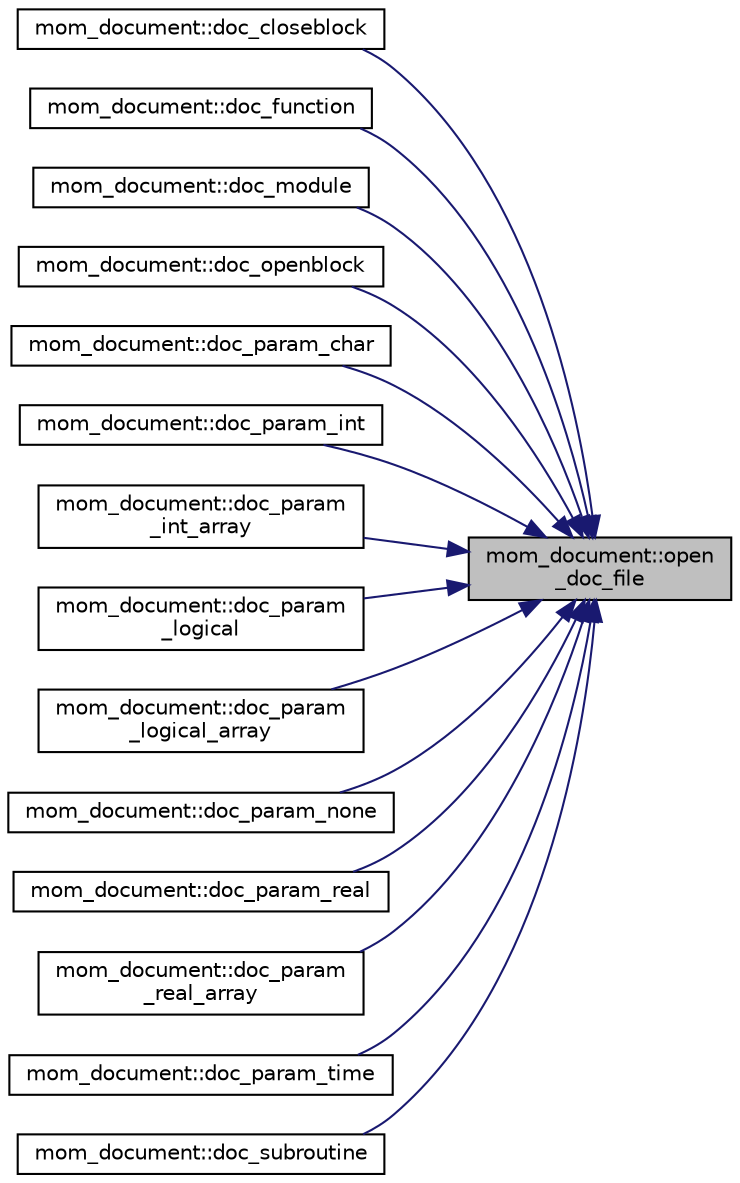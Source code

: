 digraph "mom_document::open_doc_file"
{
 // INTERACTIVE_SVG=YES
 // LATEX_PDF_SIZE
  edge [fontname="Helvetica",fontsize="10",labelfontname="Helvetica",labelfontsize="10"];
  node [fontname="Helvetica",fontsize="10",shape=record];
  rankdir="RL";
  Node1 [label="mom_document::open\l_doc_file",height=0.2,width=0.4,color="black", fillcolor="grey75", style="filled", fontcolor="black",tooltip="This subroutine allocates and populates a structure that controls where the documentation occurs and ..."];
  Node1 -> Node2 [dir="back",color="midnightblue",fontsize="10",style="solid",fontname="Helvetica"];
  Node2 [label="mom_document::doc_closeblock",height=0.2,width=0.4,color="black", fillcolor="white", style="filled",URL="$namespacemom__document.html#a058916aee316efa7a6484b3bb1d3f3df",tooltip="This subroutine handles documentation for closing a parameter block."];
  Node1 -> Node3 [dir="back",color="midnightblue",fontsize="10",style="solid",fontname="Helvetica"];
  Node3 [label="mom_document::doc_function",height=0.2,width=0.4,color="black", fillcolor="white", style="filled",URL="$namespacemom__document.html#a69dd076650308c992b1e19967804902a",tooltip="This subroutine handles the function documentation."];
  Node1 -> Node4 [dir="back",color="midnightblue",fontsize="10",style="solid",fontname="Helvetica"];
  Node4 [label="mom_document::doc_module",height=0.2,width=0.4,color="black", fillcolor="white", style="filled",URL="$namespacemom__document.html#a29ab772c411aedcc137942020c1ee042",tooltip="This subroutine handles the module documentation."];
  Node1 -> Node5 [dir="back",color="midnightblue",fontsize="10",style="solid",fontname="Helvetica"];
  Node5 [label="mom_document::doc_openblock",height=0.2,width=0.4,color="black", fillcolor="white", style="filled",URL="$namespacemom__document.html#ada55c6a65638e04d2b550f419aafa929",tooltip="This subroutine handles documentation for opening a parameter block."];
  Node1 -> Node6 [dir="back",color="midnightblue",fontsize="10",style="solid",fontname="Helvetica"];
  Node6 [label="mom_document::doc_param_char",height=0.2,width=0.4,color="black", fillcolor="white", style="filled",URL="$namespacemom__document.html#a229adca02cf2d0a89aa8f6d04eb9f4a9",tooltip="This subroutine handles parameter documentation for character strings."];
  Node1 -> Node7 [dir="back",color="midnightblue",fontsize="10",style="solid",fontname="Helvetica"];
  Node7 [label="mom_document::doc_param_int",height=0.2,width=0.4,color="black", fillcolor="white", style="filled",URL="$namespacemom__document.html#a73f11af8cd30ba919e5ed656939d602b",tooltip="This subroutine handles parameter documentation for integers."];
  Node1 -> Node8 [dir="back",color="midnightblue",fontsize="10",style="solid",fontname="Helvetica"];
  Node8 [label="mom_document::doc_param\l_int_array",height=0.2,width=0.4,color="black", fillcolor="white", style="filled",URL="$namespacemom__document.html#a4a7bc631327cb9b529c2bb0e1595a914",tooltip="This subroutine handles parameter documentation for arrays of integers."];
  Node1 -> Node9 [dir="back",color="midnightblue",fontsize="10",style="solid",fontname="Helvetica"];
  Node9 [label="mom_document::doc_param\l_logical",height=0.2,width=0.4,color="black", fillcolor="white", style="filled",URL="$namespacemom__document.html#ac2c836b7249384e076d12f62d5e5c1c4",tooltip="This subroutine handles parameter documentation for logicals."];
  Node1 -> Node10 [dir="back",color="midnightblue",fontsize="10",style="solid",fontname="Helvetica"];
  Node10 [label="mom_document::doc_param\l_logical_array",height=0.2,width=0.4,color="black", fillcolor="white", style="filled",URL="$namespacemom__document.html#a32807c0c2fe23659ceae07dd92816151",tooltip="This subroutine handles parameter documentation for arrays of logicals."];
  Node1 -> Node11 [dir="back",color="midnightblue",fontsize="10",style="solid",fontname="Helvetica"];
  Node11 [label="mom_document::doc_param_none",height=0.2,width=0.4,color="black", fillcolor="white", style="filled",URL="$namespacemom__document.html#ab6438889d6e98b10d8c42d5ff6b00ef8",tooltip="This subroutine handles parameter documentation with no value."];
  Node1 -> Node12 [dir="back",color="midnightblue",fontsize="10",style="solid",fontname="Helvetica"];
  Node12 [label="mom_document::doc_param_real",height=0.2,width=0.4,color="black", fillcolor="white", style="filled",URL="$namespacemom__document.html#a350768d3604d8071328248457cff3b7c",tooltip="This subroutine handles parameter documentation for reals."];
  Node1 -> Node13 [dir="back",color="midnightblue",fontsize="10",style="solid",fontname="Helvetica"];
  Node13 [label="mom_document::doc_param\l_real_array",height=0.2,width=0.4,color="black", fillcolor="white", style="filled",URL="$namespacemom__document.html#ae4b7c9070b5a4be36cb73f173fa82acd",tooltip="This subroutine handles parameter documentation for arrays of reals."];
  Node1 -> Node14 [dir="back",color="midnightblue",fontsize="10",style="solid",fontname="Helvetica"];
  Node14 [label="mom_document::doc_param_time",height=0.2,width=0.4,color="black", fillcolor="white", style="filled",URL="$namespacemom__document.html#ad177f77e0339348bdce9602dac1fc6db",tooltip="This subroutine handles parameter documentation for time-type variables."];
  Node1 -> Node15 [dir="back",color="midnightblue",fontsize="10",style="solid",fontname="Helvetica"];
  Node15 [label="mom_document::doc_subroutine",height=0.2,width=0.4,color="black", fillcolor="white", style="filled",URL="$namespacemom__document.html#ab7020ae92729a51ce8915cd1f080bb14",tooltip="This subroutine handles the subroutine documentation."];
}
